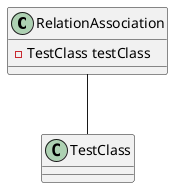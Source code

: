 @startuml
class RelationAssociation{
- TestClass testClass
}
class TestClass{
}

RelationAssociation -- TestClass
@enduml